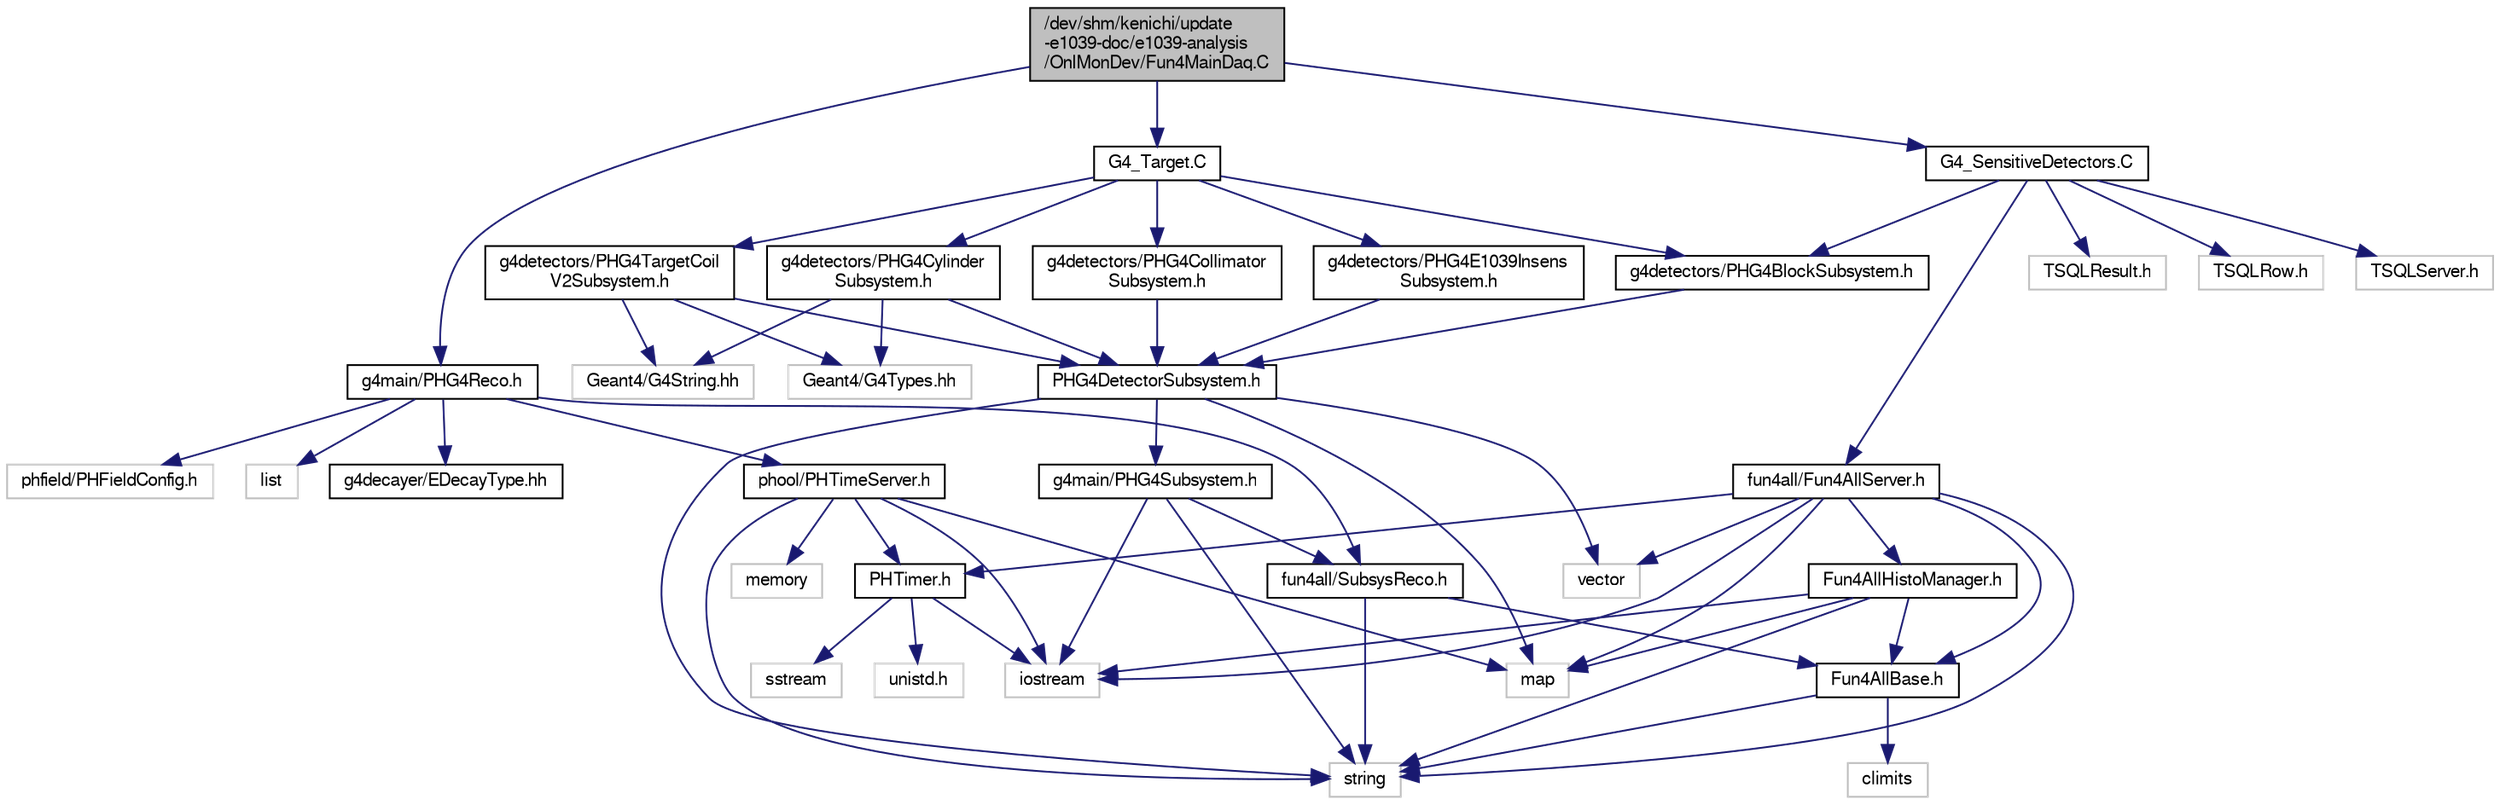 digraph "/dev/shm/kenichi/update-e1039-doc/e1039-analysis/OnlMonDev/Fun4MainDaq.C"
{
  bgcolor="transparent";
  edge [fontname="FreeSans",fontsize="10",labelfontname="FreeSans",labelfontsize="10"];
  node [fontname="FreeSans",fontsize="10",shape=record];
  Node1 [label="/dev/shm/kenichi/update\l-e1039-doc/e1039-analysis\l/OnlMonDev/Fun4MainDaq.C",height=0.2,width=0.4,color="black", fillcolor="grey75", style="filled" fontcolor="black"];
  Node1 -> Node2 [color="midnightblue",fontsize="10",style="solid",fontname="FreeSans"];
  Node2 [label="g4main/PHG4Reco.h",height=0.2,width=0.4,color="black",URL="$d0/d2b/PHG4Reco_8h.html"];
  Node2 -> Node3 [color="midnightblue",fontsize="10",style="solid",fontname="FreeSans"];
  Node3 [label="g4decayer/EDecayType.hh",height=0.2,width=0.4,color="black",URL="$d9/d5f/EDecayType_8hh.html"];
  Node2 -> Node4 [color="midnightblue",fontsize="10",style="solid",fontname="FreeSans"];
  Node4 [label="fun4all/SubsysReco.h",height=0.2,width=0.4,color="black",URL="$d5/dc2/SubsysReco_8h.html"];
  Node4 -> Node5 [color="midnightblue",fontsize="10",style="solid",fontname="FreeSans"];
  Node5 [label="Fun4AllBase.h",height=0.2,width=0.4,color="black",URL="$d2/de7/Fun4AllBase_8h.html"];
  Node5 -> Node6 [color="midnightblue",fontsize="10",style="solid",fontname="FreeSans"];
  Node6 [label="string",height=0.2,width=0.4,color="grey75"];
  Node5 -> Node7 [color="midnightblue",fontsize="10",style="solid",fontname="FreeSans"];
  Node7 [label="climits",height=0.2,width=0.4,color="grey75"];
  Node4 -> Node6 [color="midnightblue",fontsize="10",style="solid",fontname="FreeSans"];
  Node2 -> Node8 [color="midnightblue",fontsize="10",style="solid",fontname="FreeSans"];
  Node8 [label="phfield/PHFieldConfig.h",height=0.2,width=0.4,color="grey75"];
  Node2 -> Node9 [color="midnightblue",fontsize="10",style="solid",fontname="FreeSans"];
  Node9 [label="phool/PHTimeServer.h",height=0.2,width=0.4,color="black",URL="$d9/d36/PHTimeServer_8h.html",tooltip="PHTimer server for accessing external information. "];
  Node9 -> Node10 [color="midnightblue",fontsize="10",style="solid",fontname="FreeSans"];
  Node10 [label="PHTimer.h",height=0.2,width=0.4,color="black",URL="$dc/d26/PHTimer_8h.html",tooltip="high precision timer "];
  Node10 -> Node11 [color="midnightblue",fontsize="10",style="solid",fontname="FreeSans"];
  Node11 [label="iostream",height=0.2,width=0.4,color="grey75"];
  Node10 -> Node12 [color="midnightblue",fontsize="10",style="solid",fontname="FreeSans"];
  Node12 [label="sstream",height=0.2,width=0.4,color="grey75"];
  Node10 -> Node13 [color="midnightblue",fontsize="10",style="solid",fontname="FreeSans"];
  Node13 [label="unistd.h",height=0.2,width=0.4,color="grey75"];
  Node9 -> Node11 [color="midnightblue",fontsize="10",style="solid",fontname="FreeSans"];
  Node9 -> Node6 [color="midnightblue",fontsize="10",style="solid",fontname="FreeSans"];
  Node9 -> Node14 [color="midnightblue",fontsize="10",style="solid",fontname="FreeSans"];
  Node14 [label="map",height=0.2,width=0.4,color="grey75"];
  Node9 -> Node15 [color="midnightblue",fontsize="10",style="solid",fontname="FreeSans"];
  Node15 [label="memory",height=0.2,width=0.4,color="grey75"];
  Node2 -> Node16 [color="midnightblue",fontsize="10",style="solid",fontname="FreeSans"];
  Node16 [label="list",height=0.2,width=0.4,color="grey75"];
  Node1 -> Node17 [color="midnightblue",fontsize="10",style="solid",fontname="FreeSans"];
  Node17 [label="G4_SensitiveDetectors.C",height=0.2,width=0.4,color="black",URL="$d7/d8f/e1039-analysis_2OnlMonDev_2G4__SensitiveDetectors_8C.html"];
  Node17 -> Node18 [color="midnightblue",fontsize="10",style="solid",fontname="FreeSans"];
  Node18 [label="g4detectors/PHG4BlockSubsystem.h",height=0.2,width=0.4,color="black",URL="$de/d16/PHG4BlockSubsystem_8h.html"];
  Node18 -> Node19 [color="midnightblue",fontsize="10",style="solid",fontname="FreeSans"];
  Node19 [label="PHG4DetectorSubsystem.h",height=0.2,width=0.4,color="black",URL="$d8/d3a/PHG4DetectorSubsystem_8h.html"];
  Node19 -> Node20 [color="midnightblue",fontsize="10",style="solid",fontname="FreeSans"];
  Node20 [label="g4main/PHG4Subsystem.h",height=0.2,width=0.4,color="black",URL="$df/d1c/PHG4Subsystem_8h.html"];
  Node20 -> Node4 [color="midnightblue",fontsize="10",style="solid",fontname="FreeSans"];
  Node20 -> Node11 [color="midnightblue",fontsize="10",style="solid",fontname="FreeSans"];
  Node20 -> Node6 [color="midnightblue",fontsize="10",style="solid",fontname="FreeSans"];
  Node19 -> Node14 [color="midnightblue",fontsize="10",style="solid",fontname="FreeSans"];
  Node19 -> Node21 [color="midnightblue",fontsize="10",style="solid",fontname="FreeSans"];
  Node21 [label="vector",height=0.2,width=0.4,color="grey75"];
  Node19 -> Node6 [color="midnightblue",fontsize="10",style="solid",fontname="FreeSans"];
  Node17 -> Node22 [color="midnightblue",fontsize="10",style="solid",fontname="FreeSans"];
  Node22 [label="fun4all/Fun4AllServer.h",height=0.2,width=0.4,color="black",URL="$dc/da2/Fun4AllServer_8h.html"];
  Node22 -> Node5 [color="midnightblue",fontsize="10",style="solid",fontname="FreeSans"];
  Node22 -> Node23 [color="midnightblue",fontsize="10",style="solid",fontname="FreeSans"];
  Node23 [label="Fun4AllHistoManager.h",height=0.2,width=0.4,color="black",URL="$d0/d59/Fun4AllHistoManager_8h.html"];
  Node23 -> Node5 [color="midnightblue",fontsize="10",style="solid",fontname="FreeSans"];
  Node23 -> Node11 [color="midnightblue",fontsize="10",style="solid",fontname="FreeSans"];
  Node23 -> Node14 [color="midnightblue",fontsize="10",style="solid",fontname="FreeSans"];
  Node23 -> Node6 [color="midnightblue",fontsize="10",style="solid",fontname="FreeSans"];
  Node22 -> Node10 [color="midnightblue",fontsize="10",style="solid",fontname="FreeSans"];
  Node22 -> Node11 [color="midnightblue",fontsize="10",style="solid",fontname="FreeSans"];
  Node22 -> Node14 [color="midnightblue",fontsize="10",style="solid",fontname="FreeSans"];
  Node22 -> Node6 [color="midnightblue",fontsize="10",style="solid",fontname="FreeSans"];
  Node22 -> Node21 [color="midnightblue",fontsize="10",style="solid",fontname="FreeSans"];
  Node17 -> Node24 [color="midnightblue",fontsize="10",style="solid",fontname="FreeSans"];
  Node24 [label="TSQLServer.h",height=0.2,width=0.4,color="grey75"];
  Node17 -> Node25 [color="midnightblue",fontsize="10",style="solid",fontname="FreeSans"];
  Node25 [label="TSQLResult.h",height=0.2,width=0.4,color="grey75"];
  Node17 -> Node26 [color="midnightblue",fontsize="10",style="solid",fontname="FreeSans"];
  Node26 [label="TSQLRow.h",height=0.2,width=0.4,color="grey75"];
  Node1 -> Node27 [color="midnightblue",fontsize="10",style="solid",fontname="FreeSans"];
  Node27 [label="G4_Target.C",height=0.2,width=0.4,color="black",URL="$d5/d56/e1039-analysis_2OnlMonDev_2G4__Target_8C.html"];
  Node27 -> Node28 [color="midnightblue",fontsize="10",style="solid",fontname="FreeSans"];
  Node28 [label="g4detectors/PHG4E1039Insens\lSubsystem.h",height=0.2,width=0.4,color="black",URL="$da/de8/PHG4E1039InsensSubsystem_8h.html"];
  Node28 -> Node19 [color="midnightblue",fontsize="10",style="solid",fontname="FreeSans"];
  Node27 -> Node29 [color="midnightblue",fontsize="10",style="solid",fontname="FreeSans"];
  Node29 [label="g4detectors/PHG4TargetCoil\lV2Subsystem.h",height=0.2,width=0.4,color="black",URL="$d2/d32/PHG4TargetCoilV2Subsystem_8h.html"];
  Node29 -> Node19 [color="midnightblue",fontsize="10",style="solid",fontname="FreeSans"];
  Node29 -> Node30 [color="midnightblue",fontsize="10",style="solid",fontname="FreeSans"];
  Node30 [label="Geant4/G4String.hh",height=0.2,width=0.4,color="grey75"];
  Node29 -> Node31 [color="midnightblue",fontsize="10",style="solid",fontname="FreeSans"];
  Node31 [label="Geant4/G4Types.hh",height=0.2,width=0.4,color="grey75"];
  Node27 -> Node32 [color="midnightblue",fontsize="10",style="solid",fontname="FreeSans"];
  Node32 [label="g4detectors/PHG4Collimator\lSubsystem.h",height=0.2,width=0.4,color="black",URL="$d4/dab/PHG4CollimatorSubsystem_8h.html"];
  Node32 -> Node19 [color="midnightblue",fontsize="10",style="solid",fontname="FreeSans"];
  Node27 -> Node33 [color="midnightblue",fontsize="10",style="solid",fontname="FreeSans"];
  Node33 [label="g4detectors/PHG4Cylinder\lSubsystem.h",height=0.2,width=0.4,color="black",URL="$dc/dc6/PHG4CylinderSubsystem_8h.html"];
  Node33 -> Node19 [color="midnightblue",fontsize="10",style="solid",fontname="FreeSans"];
  Node33 -> Node30 [color="midnightblue",fontsize="10",style="solid",fontname="FreeSans"];
  Node33 -> Node31 [color="midnightblue",fontsize="10",style="solid",fontname="FreeSans"];
  Node27 -> Node18 [color="midnightblue",fontsize="10",style="solid",fontname="FreeSans"];
}

